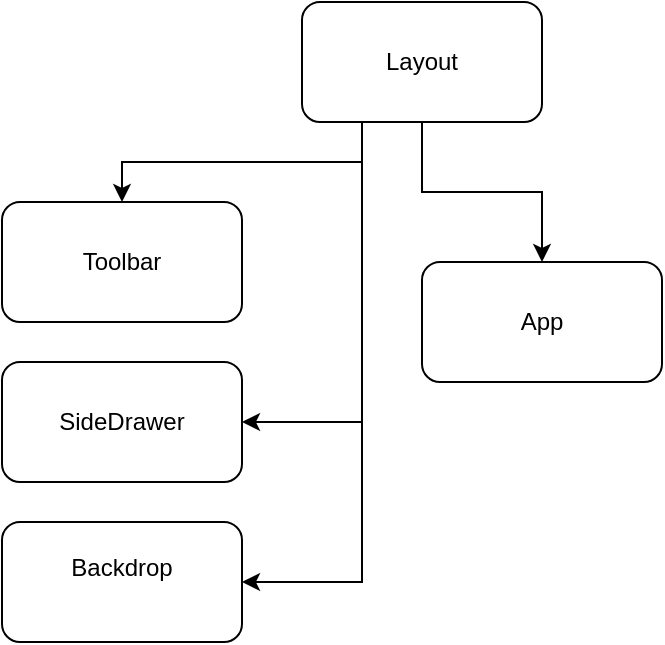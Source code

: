 <mxfile version="10.7.7" type="device"><diagram id="jA_e_aZR4s3S7AFcNjaL" name="Page-1"><mxGraphModel dx="424" dy="832" grid="1" gridSize="10" guides="1" tooltips="1" connect="1" arrows="1" fold="1" page="1" pageScale="1" pageWidth="827" pageHeight="1169" math="0" shadow="0"><root><mxCell id="0"/><mxCell id="1" parent="0"/><mxCell id="DltHotrkES482vNxD1AG-5" style="edgeStyle=orthogonalEdgeStyle;rounded=0;orthogonalLoop=1;jettySize=auto;html=1;exitX=0.25;exitY=1;exitDx=0;exitDy=0;" edge="1" parent="1" source="DltHotrkES482vNxD1AG-1" target="DltHotrkES482vNxD1AG-2"><mxGeometry relative="1" as="geometry"/></mxCell><mxCell id="DltHotrkES482vNxD1AG-7" style="edgeStyle=orthogonalEdgeStyle;rounded=0;orthogonalLoop=1;jettySize=auto;html=1;exitX=0.25;exitY=1;exitDx=0;exitDy=0;entryX=1;entryY=0.5;entryDx=0;entryDy=0;" edge="1" parent="1" source="DltHotrkES482vNxD1AG-1" target="DltHotrkES482vNxD1AG-3"><mxGeometry relative="1" as="geometry"/></mxCell><mxCell id="DltHotrkES482vNxD1AG-8" style="edgeStyle=orthogonalEdgeStyle;rounded=0;orthogonalLoop=1;jettySize=auto;html=1;exitX=0.25;exitY=1;exitDx=0;exitDy=0;entryX=1;entryY=0.5;entryDx=0;entryDy=0;" edge="1" parent="1" source="DltHotrkES482vNxD1AG-1" target="DltHotrkES482vNxD1AG-4"><mxGeometry relative="1" as="geometry"/></mxCell><mxCell id="DltHotrkES482vNxD1AG-9" style="edgeStyle=orthogonalEdgeStyle;rounded=0;orthogonalLoop=1;jettySize=auto;html=1;exitX=0.5;exitY=1;exitDx=0;exitDy=0;" edge="1" parent="1" source="DltHotrkES482vNxD1AG-1" target="DltHotrkES482vNxD1AG-10"><mxGeometry relative="1" as="geometry"><mxPoint x="230" y="410" as="targetPoint"/></mxGeometry></mxCell><mxCell id="DltHotrkES482vNxD1AG-1" value="Layout" style="rounded=1;whiteSpace=wrap;html=1;" vertex="1" parent="1"><mxGeometry x="170" y="250" width="120" height="60" as="geometry"/></mxCell><mxCell id="DltHotrkES482vNxD1AG-2" value="Toolbar" style="rounded=1;whiteSpace=wrap;html=1;" vertex="1" parent="1"><mxGeometry x="20" y="350" width="120" height="60" as="geometry"/></mxCell><mxCell id="DltHotrkES482vNxD1AG-3" value="SideDrawer&lt;br&gt;" style="rounded=1;whiteSpace=wrap;html=1;" vertex="1" parent="1"><mxGeometry x="20" y="430" width="120" height="60" as="geometry"/></mxCell><mxCell id="DltHotrkES482vNxD1AG-4" value="Backdrop&lt;br&gt;&lt;br&gt;" style="rounded=1;whiteSpace=wrap;html=1;" vertex="1" parent="1"><mxGeometry x="20" y="510" width="120" height="60" as="geometry"/></mxCell><mxCell id="DltHotrkES482vNxD1AG-10" value="App&lt;br&gt;" style="rounded=1;whiteSpace=wrap;html=1;" vertex="1" parent="1"><mxGeometry x="230" y="380" width="120" height="60" as="geometry"/></mxCell></root></mxGraphModel></diagram></mxfile>
